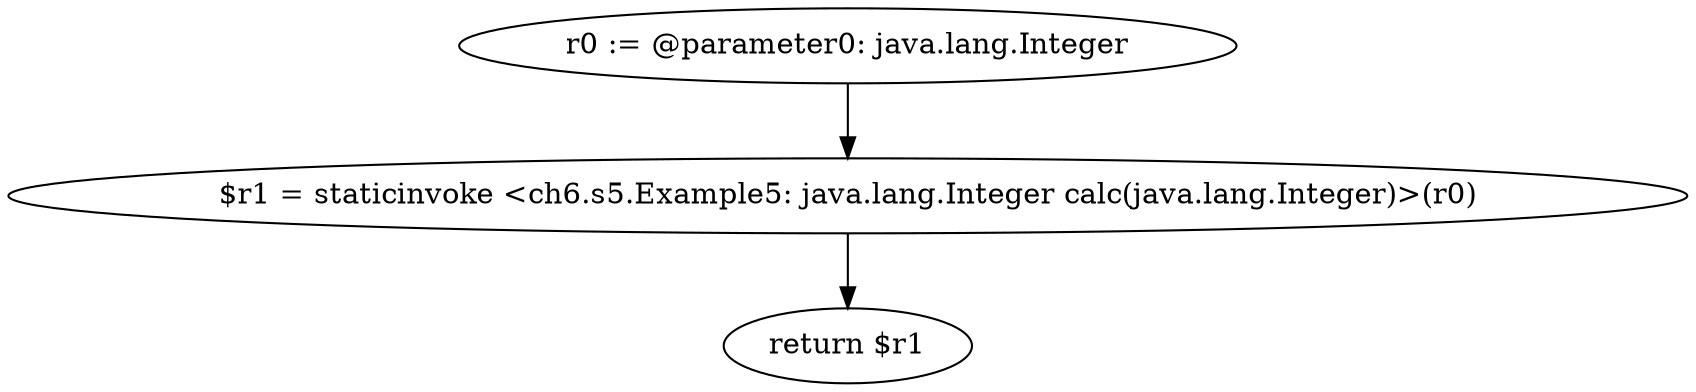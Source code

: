 digraph "unitGraph" {
    "r0 := @parameter0: java.lang.Integer"
    "$r1 = staticinvoke <ch6.s5.Example5: java.lang.Integer calc(java.lang.Integer)>(r0)"
    "return $r1"
    "r0 := @parameter0: java.lang.Integer"->"$r1 = staticinvoke <ch6.s5.Example5: java.lang.Integer calc(java.lang.Integer)>(r0)";
    "$r1 = staticinvoke <ch6.s5.Example5: java.lang.Integer calc(java.lang.Integer)>(r0)"->"return $r1";
}
